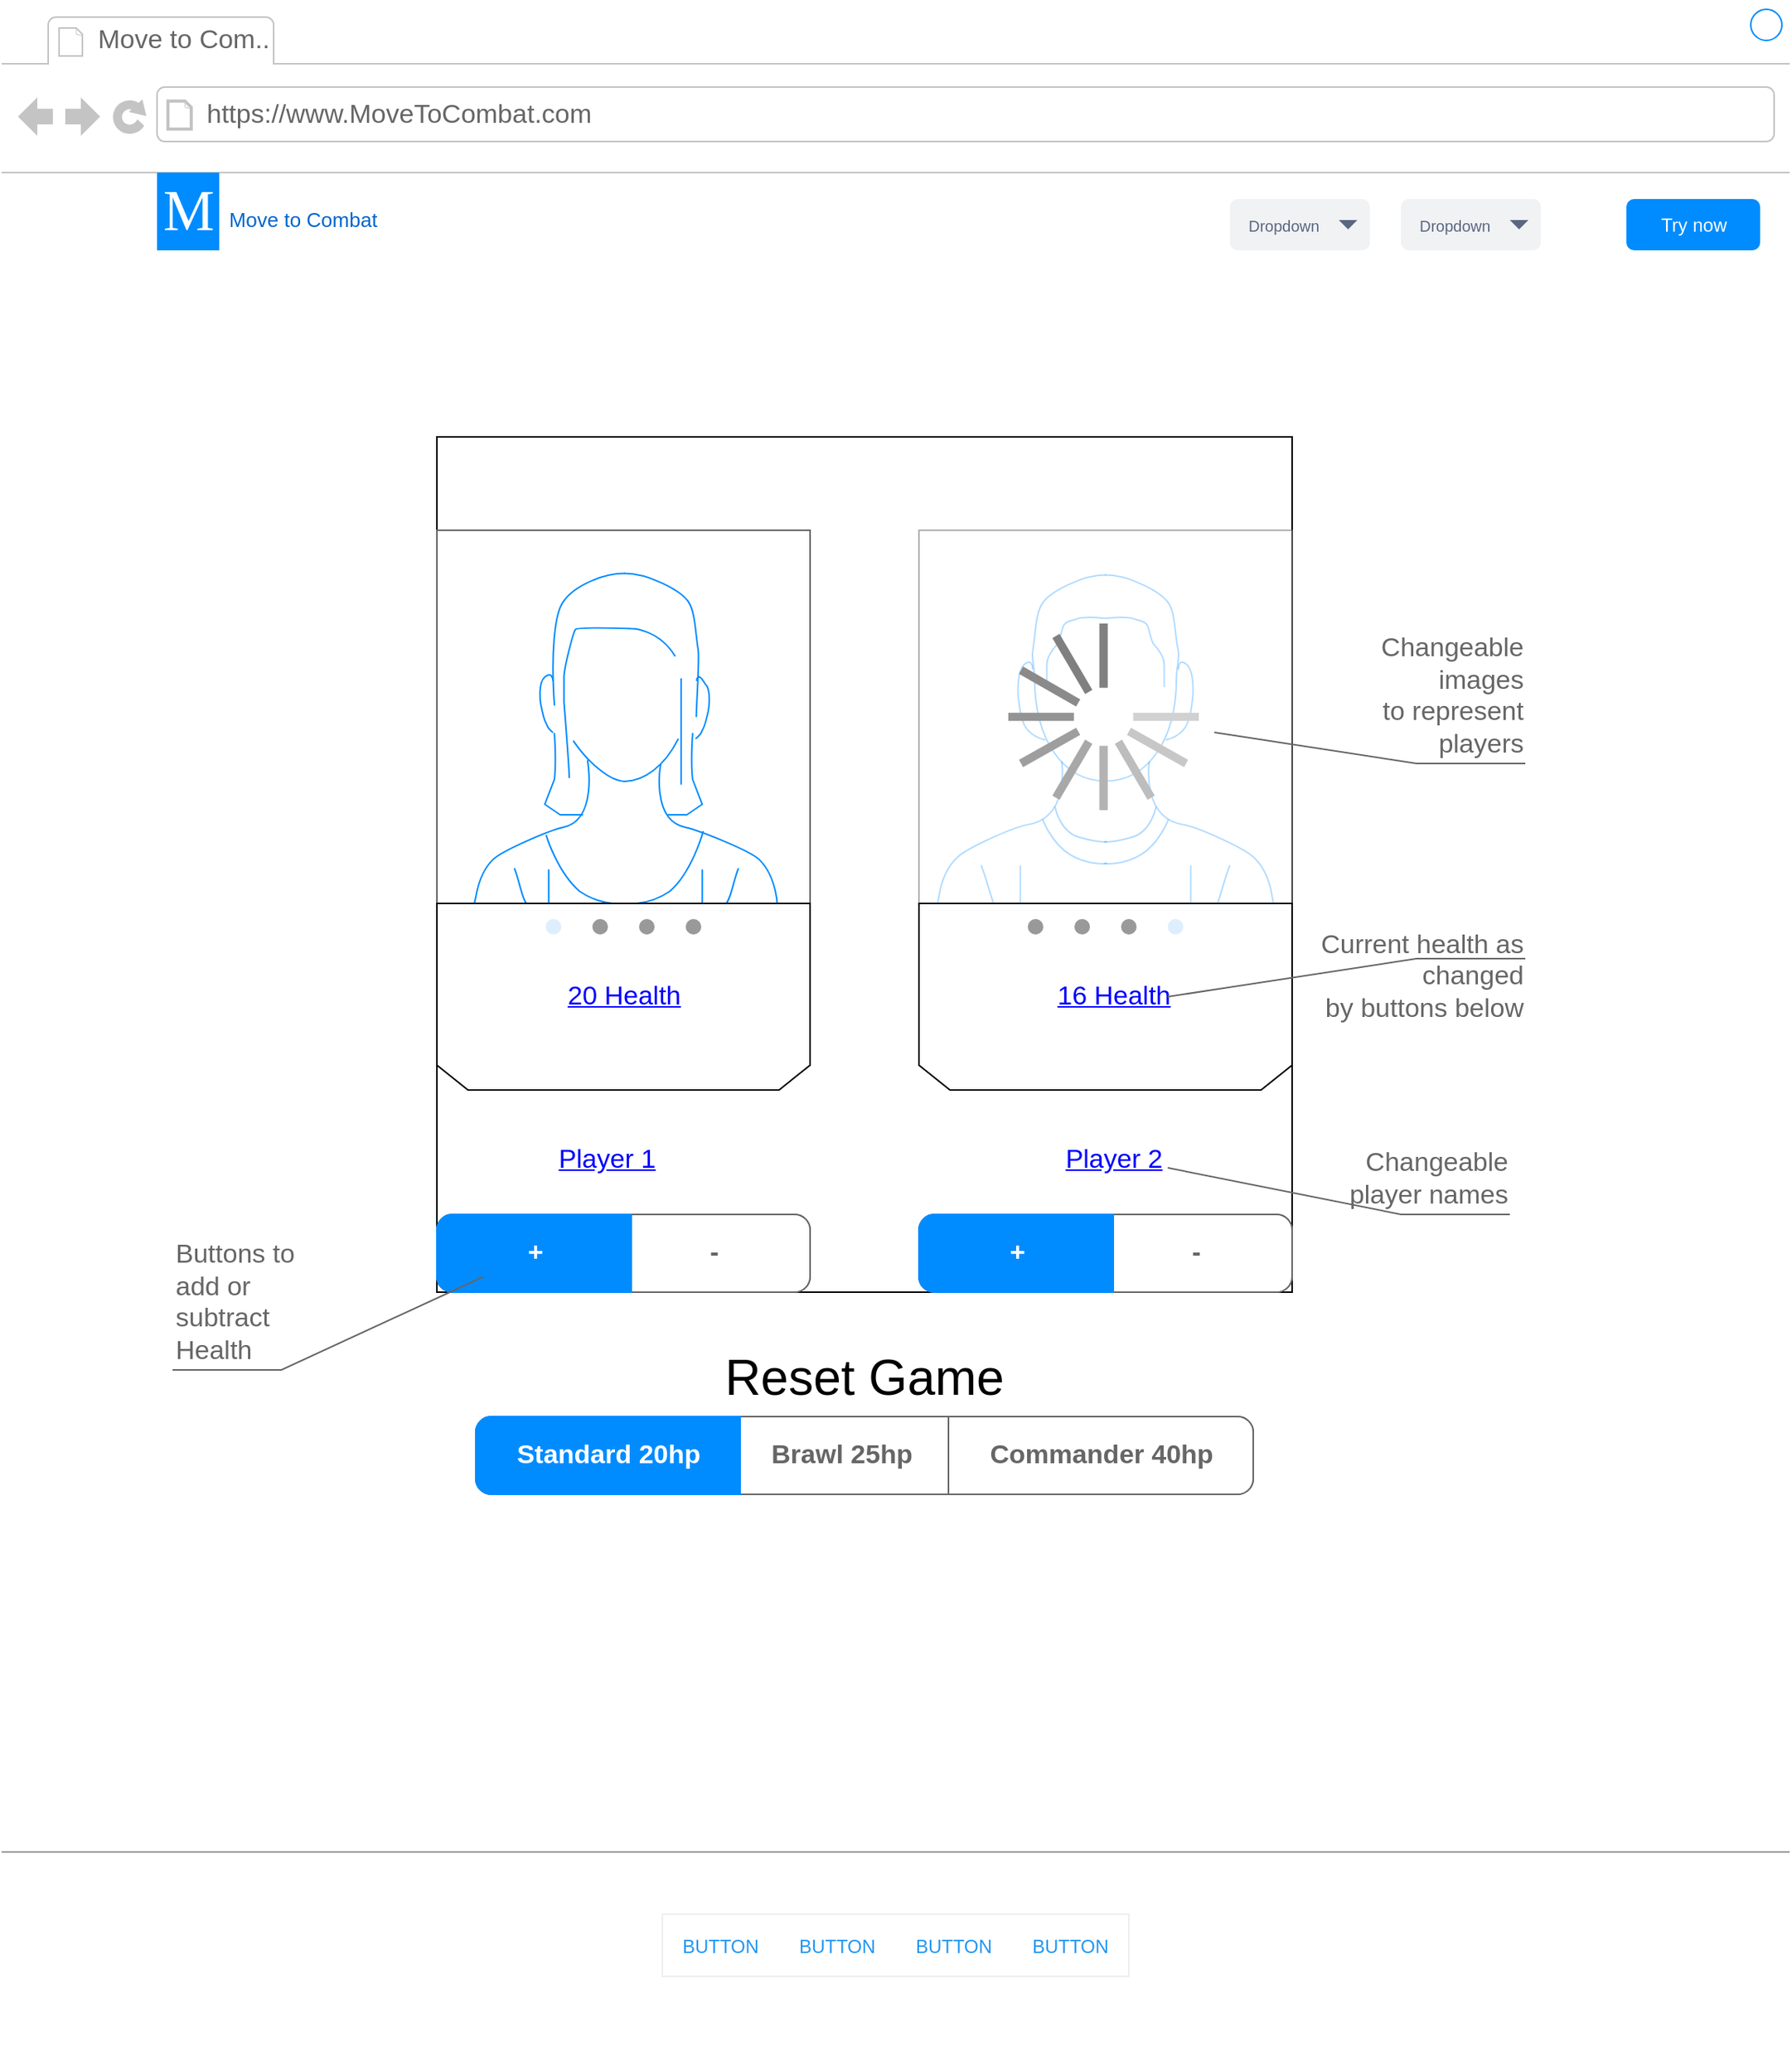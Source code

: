 <mxfile version="14.1.4" type="device"><diagram id="piDafpqhtRUU5qUU-vj8" name="Page-1"><mxGraphModel dx="1376" dy="1381" grid="1" gridSize="10" guides="1" tooltips="1" connect="1" arrows="1" fold="1" page="1" pageScale="1" pageWidth="827" pageHeight="1169" math="0" shadow="0"><root><mxCell id="0"/><mxCell id="1" parent="0"/><mxCell id="8962rQQDY3VNNf6We3Pp-1" value="" style="strokeWidth=1;shadow=0;dashed=0;align=center;html=1;shape=mxgraph.mockup.containers.browserWindow;rSize=0;strokeColor2=#008cff;strokeColor3=#c4c4c4;mainText=,;recursiveResize=0;strokeColor=#FFFFFF;fontColor=#FFFFFF;" parent="1" vertex="1"><mxGeometry x="10" y="10" width="1150" height="1330" as="geometry"/></mxCell><mxCell id="8962rQQDY3VNNf6We3Pp-2" value="Move to Com.." style="strokeWidth=1;shadow=0;dashed=0;align=center;html=1;shape=mxgraph.mockup.containers.anchor;fontSize=17;fontColor=#666666;align=left;" parent="8962rQQDY3VNNf6We3Pp-1" vertex="1"><mxGeometry x="60" y="12" width="110" height="26" as="geometry"/></mxCell><mxCell id="8962rQQDY3VNNf6We3Pp-3" value="https://www.MoveToCombat.com" style="strokeWidth=1;shadow=0;dashed=0;align=center;html=1;shape=mxgraph.mockup.containers.anchor;rSize=0;fontSize=17;fontColor=#666666;align=left;" parent="8962rQQDY3VNNf6We3Pp-1" vertex="1"><mxGeometry x="130" y="60" width="250" height="26" as="geometry"/></mxCell><mxCell id="8962rQQDY3VNNf6We3Pp-6" value="Dropdown" style="rounded=1;fillColor=#F1F2F4;strokeColor=none;html=1;fontColor=#596780;align=left;fontSize=10;spacingLeft=10" parent="8962rQQDY3VNNf6We3Pp-1" vertex="1"><mxGeometry x="900" y="127" width="90" height="33" as="geometry"/></mxCell><mxCell id="8962rQQDY3VNNf6We3Pp-7" value="" style="shape=triangle;direction=south;fillColor=#596780;strokeColor=none;html=1" parent="8962rQQDY3VNNf6We3Pp-6" vertex="1"><mxGeometry x="1" y="0.5" width="12" height="6" relative="1" as="geometry"><mxPoint x="-20" y="-3" as="offset"/></mxGeometry></mxCell><mxCell id="8962rQQDY3VNNf6We3Pp-8" value="Dropdown" style="rounded=1;fillColor=#F1F2F4;strokeColor=none;html=1;fontColor=#596780;align=left;fontSize=10;spacingLeft=10" parent="8962rQQDY3VNNf6We3Pp-1" vertex="1"><mxGeometry x="790" y="127" width="90" height="33" as="geometry"/></mxCell><mxCell id="8962rQQDY3VNNf6We3Pp-9" value="" style="shape=triangle;direction=south;fillColor=#596780;strokeColor=none;html=1" parent="8962rQQDY3VNNf6We3Pp-8" vertex="1"><mxGeometry x="1" y="0.5" width="12" height="6" relative="1" as="geometry"><mxPoint x="-20" y="-3" as="offset"/></mxGeometry></mxCell><mxCell id="8962rQQDY3VNNf6We3Pp-14" value="Try now" style="rounded=1;align=center;strokeColor=none;html=1;fontColor=#ffffff;fontSize=12;fillColor=#008CFF;" parent="8962rQQDY3VNNf6We3Pp-1" vertex="1"><mxGeometry x="1045" y="127" width="86" height="33" as="geometry"/></mxCell><mxCell id="8962rQQDY3VNNf6We3Pp-16" value="Move to Combat" style="text;html=1;strokeColor=none;fillColor=none;align=center;verticalAlign=middle;whiteSpace=wrap;rounded=0;fontSize=13;fontColor=#0066CC;" parent="8962rQQDY3VNNf6We3Pp-1" vertex="1"><mxGeometry x="144" y="130" width="100" height="20" as="geometry"/></mxCell><mxCell id="8962rQQDY3VNNf6We3Pp-35" value="" style="verticalLabelPosition=bottom;shadow=0;dashed=0;align=center;html=1;verticalAlign=top;strokeWidth=1;shape=mxgraph.mockup.markup.line;strokeColor=#999999;fillColor=#008CFF;fontSize=13;fontColor=#0066CC;" parent="8962rQQDY3VNNf6We3Pp-1" vertex="1"><mxGeometry y="1180" width="1150" height="20" as="geometry"/></mxCell><mxCell id="8962rQQDY3VNNf6We3Pp-30" value="" style="shape=rect;fillColor=#ffffff;strokeColor=#eeeeee;shadow=0;fontSize=13;fontColor=#0066CC;" parent="8962rQQDY3VNNf6We3Pp-1" vertex="1"><mxGeometry x="425" y="1230" width="300" height="40" as="geometry"/></mxCell><mxCell id="8962rQQDY3VNNf6We3Pp-31" value="BUTTON" style="shape=rect;strokeColor=none;fillColor=none;fontSize=12;fontColor=#2196F3;dashed=0;" parent="8962rQQDY3VNNf6We3Pp-30" vertex="1"><mxGeometry width="75" height="40" as="geometry"/></mxCell><mxCell id="8962rQQDY3VNNf6We3Pp-32" value="BUTTON" style="shape=rect;strokeColor=none;fillColor=none;fontSize=12;fontColor=#2196F3;dashed=0;" parent="8962rQQDY3VNNf6We3Pp-30" vertex="1"><mxGeometry x="75" width="75" height="40" as="geometry"/></mxCell><mxCell id="8962rQQDY3VNNf6We3Pp-33" value="BUTTON" style="shape=rect;strokeColor=none;fillColor=none;fontSize=12;fontColor=#2196F3;dashed=0;" parent="8962rQQDY3VNNf6We3Pp-30" vertex="1"><mxGeometry x="150" width="75" height="40" as="geometry"/></mxCell><mxCell id="8962rQQDY3VNNf6We3Pp-34" value="BUTTON" style="shape=rect;strokeColor=none;fillColor=none;fontSize=12;fontColor=#2196F3;dashed=0;" parent="8962rQQDY3VNNf6We3Pp-30" vertex="1"><mxGeometry x="225" width="75" height="40" as="geometry"/></mxCell><mxCell id="8962rQQDY3VNNf6We3Pp-36" value="" style="shape=image;html=1;verticalAlign=top;verticalLabelPosition=bottom;labelBackgroundColor=#ffffff;imageAspect=0;aspect=fixed;image=https://cdn3.iconfinder.com/data/icons/peelicons-vol-1/50/LinkedIn-128.png;fillColor=#008CFF;fontSize=13;fontColor=#0066CC;" parent="8962rQQDY3VNNf6We3Pp-1" vertex="1"><mxGeometry x="870" y="1235" width="30" height="30" as="geometry"/></mxCell><mxCell id="8962rQQDY3VNNf6We3Pp-37" value="" style="shape=image;html=1;verticalAlign=top;verticalLabelPosition=bottom;labelBackgroundColor=#ffffff;imageAspect=0;aspect=fixed;image=https://cdn3.iconfinder.com/data/icons/peelicons-vol-1/50/Facebook-128.png;fillColor=#008CFF;fontSize=13;fontColor=#0066CC;" parent="8962rQQDY3VNNf6We3Pp-1" vertex="1"><mxGeometry x="920" y="1235" width="30" height="30" as="geometry"/></mxCell><mxCell id="8962rQQDY3VNNf6We3Pp-38" value="" style="shape=image;html=1;verticalAlign=top;verticalLabelPosition=bottom;labelBackgroundColor=#ffffff;imageAspect=0;aspect=fixed;image=https://cdn3.iconfinder.com/data/icons/peelicons-vol-1/50/Twitter-128.png;fillColor=#008CFF;fontSize=13;fontColor=#0066CC;" parent="8962rQQDY3VNNf6We3Pp-1" vertex="1"><mxGeometry x="970" y="1235" width="30" height="30" as="geometry"/></mxCell><mxCell id="seymav8gBYocV3_De4xC-2" value="M" style="text;html=1;align=center;verticalAlign=middle;resizable=0;points=[];autosize=1;fontSize=37;fontFamily=Tahoma;fillColor=#008CFF;fontColor=#FFFFFF;" parent="8962rQQDY3VNNf6We3Pp-1" vertex="1"><mxGeometry x="100" y="110" width="40" height="50" as="geometry"/></mxCell><mxCell id="eulgn5FBwKp7QFmxeA-i-30" value="" style="group" vertex="1" connectable="0" parent="8962rQQDY3VNNf6We3Pp-1"><mxGeometry x="280" y="280" width="550" height="550" as="geometry"/></mxCell><mxCell id="eulgn5FBwKp7QFmxeA-i-1" value="" style="whiteSpace=wrap;html=1;aspect=fixed;" vertex="1" parent="eulgn5FBwKp7QFmxeA-i-30"><mxGeometry width="550" height="550" as="geometry"/></mxCell><mxCell id="eulgn5FBwKp7QFmxeA-i-3" value="" style="strokeWidth=1;shadow=0;dashed=0;align=center;html=1;shape=mxgraph.mockup.rrect;rSize=10;fillColor=#ffffff;strokeColor=#666666;" vertex="1" parent="eulgn5FBwKp7QFmxeA-i-30"><mxGeometry y="500" width="240" height="50" as="geometry"/></mxCell><mxCell id="eulgn5FBwKp7QFmxeA-i-6" value="-" style="strokeColor=inherit;fillColor=inherit;gradientColor=inherit;strokeWidth=1;shadow=0;dashed=0;align=center;html=1;shape=mxgraph.mockup.rightButton;rSize=10;fontSize=17;fontColor=#666666;fontStyle=1;resizeHeight=1;" vertex="1" parent="eulgn5FBwKp7QFmxeA-i-3"><mxGeometry x="1" width="125" height="50" relative="1" as="geometry"><mxPoint x="-125" as="offset"/></mxGeometry></mxCell><mxCell id="eulgn5FBwKp7QFmxeA-i-7" value="+" style="strokeWidth=1;shadow=0;dashed=0;align=center;html=1;shape=mxgraph.mockup.leftButton;rSize=10;fontSize=17;fontColor=#ffffff;fontStyle=1;fillColor=#008cff;strokeColor=#008cff;resizeHeight=1;" vertex="1" parent="eulgn5FBwKp7QFmxeA-i-3"><mxGeometry width="125" height="50" relative="1" as="geometry"/></mxCell><mxCell id="eulgn5FBwKp7QFmxeA-i-10" value="" style="strokeWidth=1;shadow=0;dashed=0;align=center;html=1;shape=mxgraph.mockup.rrect;rSize=10;fillColor=#ffffff;strokeColor=#666666;" vertex="1" parent="eulgn5FBwKp7QFmxeA-i-30"><mxGeometry x="310" y="500" width="240" height="50" as="geometry"/></mxCell><mxCell id="eulgn5FBwKp7QFmxeA-i-11" value="-" style="strokeColor=inherit;fillColor=inherit;gradientColor=inherit;strokeWidth=1;shadow=0;dashed=0;align=center;html=1;shape=mxgraph.mockup.rightButton;rSize=10;fontSize=17;fontColor=#666666;fontStyle=1;resizeHeight=1;" vertex="1" parent="eulgn5FBwKp7QFmxeA-i-10"><mxGeometry x="1" width="125" height="50" relative="1" as="geometry"><mxPoint x="-125" as="offset"/></mxGeometry></mxCell><mxCell id="eulgn5FBwKp7QFmxeA-i-12" value="+" style="strokeWidth=1;shadow=0;dashed=0;align=center;html=1;shape=mxgraph.mockup.leftButton;rSize=10;fontSize=17;fontColor=#ffffff;fontStyle=1;fillColor=#008cff;strokeColor=#008cff;resizeHeight=1;" vertex="1" parent="eulgn5FBwKp7QFmxeA-i-10"><mxGeometry width="125" height="50" relative="1" as="geometry"/></mxCell><mxCell id="eulgn5FBwKp7QFmxeA-i-13" value="Player 1" style="shape=rectangle;strokeColor=none;fillColor=none;linkText=;fontSize=17;fontColor=#0000ff;fontStyle=4;html=1;align=center;" vertex="1" parent="eulgn5FBwKp7QFmxeA-i-30"><mxGeometry x="34" y="450" width="150" height="30" as="geometry"/></mxCell><mxCell id="eulgn5FBwKp7QFmxeA-i-14" value="Player 2" style="shape=rectangle;strokeColor=none;fillColor=none;linkText=;fontSize=17;fontColor=#0000ff;fontStyle=4;html=1;align=center;" vertex="1" parent="eulgn5FBwKp7QFmxeA-i-30"><mxGeometry x="360" y="450" width="150" height="30" as="geometry"/></mxCell><mxCell id="eulgn5FBwKp7QFmxeA-i-18" value="" style="verticalLabelPosition=bottom;shadow=0;dashed=0;align=center;html=1;verticalAlign=top;strokeWidth=1;shape=mxgraph.mockup.containers.userFemale;strokeColor=#666666;strokeColor2=#008cff;" vertex="1" parent="eulgn5FBwKp7QFmxeA-i-30"><mxGeometry y="60" width="240" height="240" as="geometry"/></mxCell><mxCell id="eulgn5FBwKp7QFmxeA-i-17" value="" style="verticalLabelPosition=bottom;shadow=0;dashed=0;align=center;html=1;verticalAlign=top;strokeWidth=1;shape=mxgraph.mockup.containers.userMale;strokeColor=#666666;strokeColor2=#008cff;opacity=30;" vertex="1" parent="eulgn5FBwKp7QFmxeA-i-30"><mxGeometry x="310" y="60" width="240" height="240" as="geometry"/></mxCell><mxCell id="eulgn5FBwKp7QFmxeA-i-24" value="" style="shape=loopLimit;whiteSpace=wrap;html=1;rotation=-180;" vertex="1" parent="eulgn5FBwKp7QFmxeA-i-30"><mxGeometry y="300" width="240" height="120" as="geometry"/></mxCell><mxCell id="eulgn5FBwKp7QFmxeA-i-25" value="" style="shape=loopLimit;whiteSpace=wrap;html=1;rotation=-180;" vertex="1" parent="eulgn5FBwKp7QFmxeA-i-30"><mxGeometry x="310" y="300" width="240" height="120" as="geometry"/></mxCell><mxCell id="eulgn5FBwKp7QFmxeA-i-26" value="20 Health" style="shape=rectangle;strokeColor=none;fillColor=none;linkText=;fontSize=17;fontColor=#0000ff;fontStyle=4;html=1;align=center;" vertex="1" parent="eulgn5FBwKp7QFmxeA-i-30"><mxGeometry x="45" y="345" width="150" height="30" as="geometry"/></mxCell><mxCell id="eulgn5FBwKp7QFmxeA-i-27" value="16 Health" style="shape=rectangle;strokeColor=none;fillColor=none;linkText=;fontSize=17;fontColor=#0000ff;fontStyle=4;html=1;align=center;" vertex="1" parent="eulgn5FBwKp7QFmxeA-i-30"><mxGeometry x="360" y="345" width="150" height="30" as="geometry"/></mxCell><mxCell id="eulgn5FBwKp7QFmxeA-i-53" value="" style="verticalLabelPosition=bottom;shadow=0;dashed=0;align=center;html=1;verticalAlign=top;strokeWidth=1;shape=mxgraph.mockup.navigation.pageControl;fillColor=#999999;strokeColor=#ddeeff;" vertex="1" parent="eulgn5FBwKp7QFmxeA-i-30"><mxGeometry x="70" y="300" width="100" height="30" as="geometry"/></mxCell><mxCell id="eulgn5FBwKp7QFmxeA-i-54" value="" style="verticalLabelPosition=bottom;shadow=0;dashed=0;align=center;html=1;verticalAlign=top;strokeWidth=1;shape=mxgraph.mockup.misc.loading_circle_2;pointerEvents=1" vertex="1" parent="eulgn5FBwKp7QFmxeA-i-30"><mxGeometry x="367.5" y="120" width="122.5" height="120" as="geometry"/></mxCell><mxCell id="eulgn5FBwKp7QFmxeA-i-56" value="" style="verticalLabelPosition=bottom;shadow=0;dashed=0;align=center;html=1;verticalAlign=top;strokeWidth=1;shape=mxgraph.mockup.navigation.pageControl;fillColor=#999999;strokeColor=#ddeeff;rotation=-180;" vertex="1" parent="eulgn5FBwKp7QFmxeA-i-30"><mxGeometry x="380" y="300" width="100" height="30" as="geometry"/></mxCell><mxCell id="eulgn5FBwKp7QFmxeA-i-48" value="Buttons to &lt;br&gt;add or &lt;br&gt;subtract&lt;br&gt;Health" style="strokeWidth=1;shadow=0;dashed=0;align=center;html=1;shape=mxgraph.mockup.text.callout;linkText=;textSize=17;textColor=#666666;callDir=SW;callStyle=line;fontSize=17;fontColor=#666666;align=left;verticalAlign=bottom;strokeColor=#666666;" vertex="1" parent="8962rQQDY3VNNf6We3Pp-1"><mxGeometry x="110" y="820" width="200" height="60" as="geometry"/></mxCell><mxCell id="eulgn5FBwKp7QFmxeA-i-50" value="Changeable&lt;br&gt;player names" style="strokeWidth=1;shadow=0;dashed=0;align=center;html=1;shape=mxgraph.mockup.text.callout;linkText=;textSize=17;textColor=#666666;callDir=SE;callStyle=line;fontSize=17;fontColor=#666666;align=right;verticalAlign=bottom;strokeColor=#666666;" vertex="1" parent="8962rQQDY3VNNf6We3Pp-1"><mxGeometry x="750" y="750" width="220" height="30" as="geometry"/></mxCell><mxCell id="eulgn5FBwKp7QFmxeA-i-51" value="Current health as&lt;br&gt;changed &lt;br&gt;by buttons below" style="strokeWidth=1;shadow=0;dashed=0;align=center;html=1;shape=mxgraph.mockup.text.callout;linkText=;textSize=17;textColor=#666666;callDir=NE;callStyle=line;fontSize=17;fontColor=#666666;align=right;verticalAlign=top;strokeColor=#666666;" vertex="1" parent="8962rQQDY3VNNf6We3Pp-1"><mxGeometry x="750" y="590" width="230" height="50" as="geometry"/></mxCell><mxCell id="eulgn5FBwKp7QFmxeA-i-57" value="&lt;span style=&quot;text-align: left&quot;&gt;Changeable&lt;/span&gt;&lt;br style=&quot;text-align: left&quot;&gt;&lt;span style=&quot;text-align: left&quot;&gt;images&lt;/span&gt;&lt;br style=&quot;text-align: left&quot;&gt;&lt;span style=&quot;text-align: left&quot;&gt;to represent&lt;/span&gt;&lt;br style=&quot;text-align: left&quot;&gt;&lt;span style=&quot;text-align: left&quot;&gt;players&lt;/span&gt;" style="strokeWidth=1;shadow=0;dashed=0;align=center;html=1;shape=mxgraph.mockup.text.callout;linkText=;textSize=17;textColor=#666666;callDir=SE;callStyle=line;fontSize=17;fontColor=#666666;align=right;verticalAlign=bottom;strokeColor=#666666;" vertex="1" parent="8962rQQDY3VNNf6We3Pp-1"><mxGeometry x="780" y="470" width="200" height="20" as="geometry"/></mxCell><mxCell id="eulgn5FBwKp7QFmxeA-i-64" value="&lt;font style=&quot;font-size: 32px&quot;&gt;Reset Game&lt;/font&gt;" style="text;html=1;strokeColor=none;fillColor=none;align=center;verticalAlign=middle;whiteSpace=wrap;rounded=0;" vertex="1" parent="8962rQQDY3VNNf6We3Pp-1"><mxGeometry x="310" y="860" width="490" height="50" as="geometry"/></mxCell><mxCell id="eulgn5FBwKp7QFmxeA-i-59" value="" style="strokeWidth=1;shadow=0;dashed=0;align=center;html=1;shape=mxgraph.mockup.rrect;rSize=10;fillColor=#ffffff;strokeColor=#666666;" vertex="1" parent="8962rQQDY3VNNf6We3Pp-1"><mxGeometry x="305" y="910" width="500" height="50" as="geometry"/></mxCell><mxCell id="eulgn5FBwKp7QFmxeA-i-60" value="Brawl 25hp" style="strokeColor=inherit;fillColor=inherit;gradientColor=inherit;strokeWidth=1;shadow=0;dashed=0;align=center;html=1;shape=mxgraph.mockup.rrect;rSize=0;fontSize=17;fontColor=#666666;fontStyle=1;resizeHeight=1;" vertex="1" parent="eulgn5FBwKp7QFmxeA-i-59"><mxGeometry width="140" height="50" relative="1" as="geometry"><mxPoint x="165" as="offset"/></mxGeometry></mxCell><mxCell id="eulgn5FBwKp7QFmxeA-i-62" value="Commander 40hp" style="strokeColor=inherit;fillColor=inherit;gradientColor=inherit;strokeWidth=1;shadow=0;dashed=0;align=center;html=1;shape=mxgraph.mockup.rightButton;rSize=10;fontSize=17;fontColor=#666666;fontStyle=1;resizeHeight=1;" vertex="1" parent="eulgn5FBwKp7QFmxeA-i-59"><mxGeometry x="1" width="196" height="50" relative="1" as="geometry"><mxPoint x="-196" as="offset"/></mxGeometry></mxCell><mxCell id="eulgn5FBwKp7QFmxeA-i-63" value="Standard 20hp" style="strokeWidth=1;shadow=0;dashed=0;align=center;html=1;shape=mxgraph.mockup.leftButton;rSize=10;fontSize=17;fontColor=#ffffff;fontStyle=1;fillColor=#008cff;strokeColor=#008cff;resizeHeight=1;" vertex="1" parent="eulgn5FBwKp7QFmxeA-i-59"><mxGeometry width="170" height="50" relative="1" as="geometry"/></mxCell></root></mxGraphModel></diagram></mxfile>
